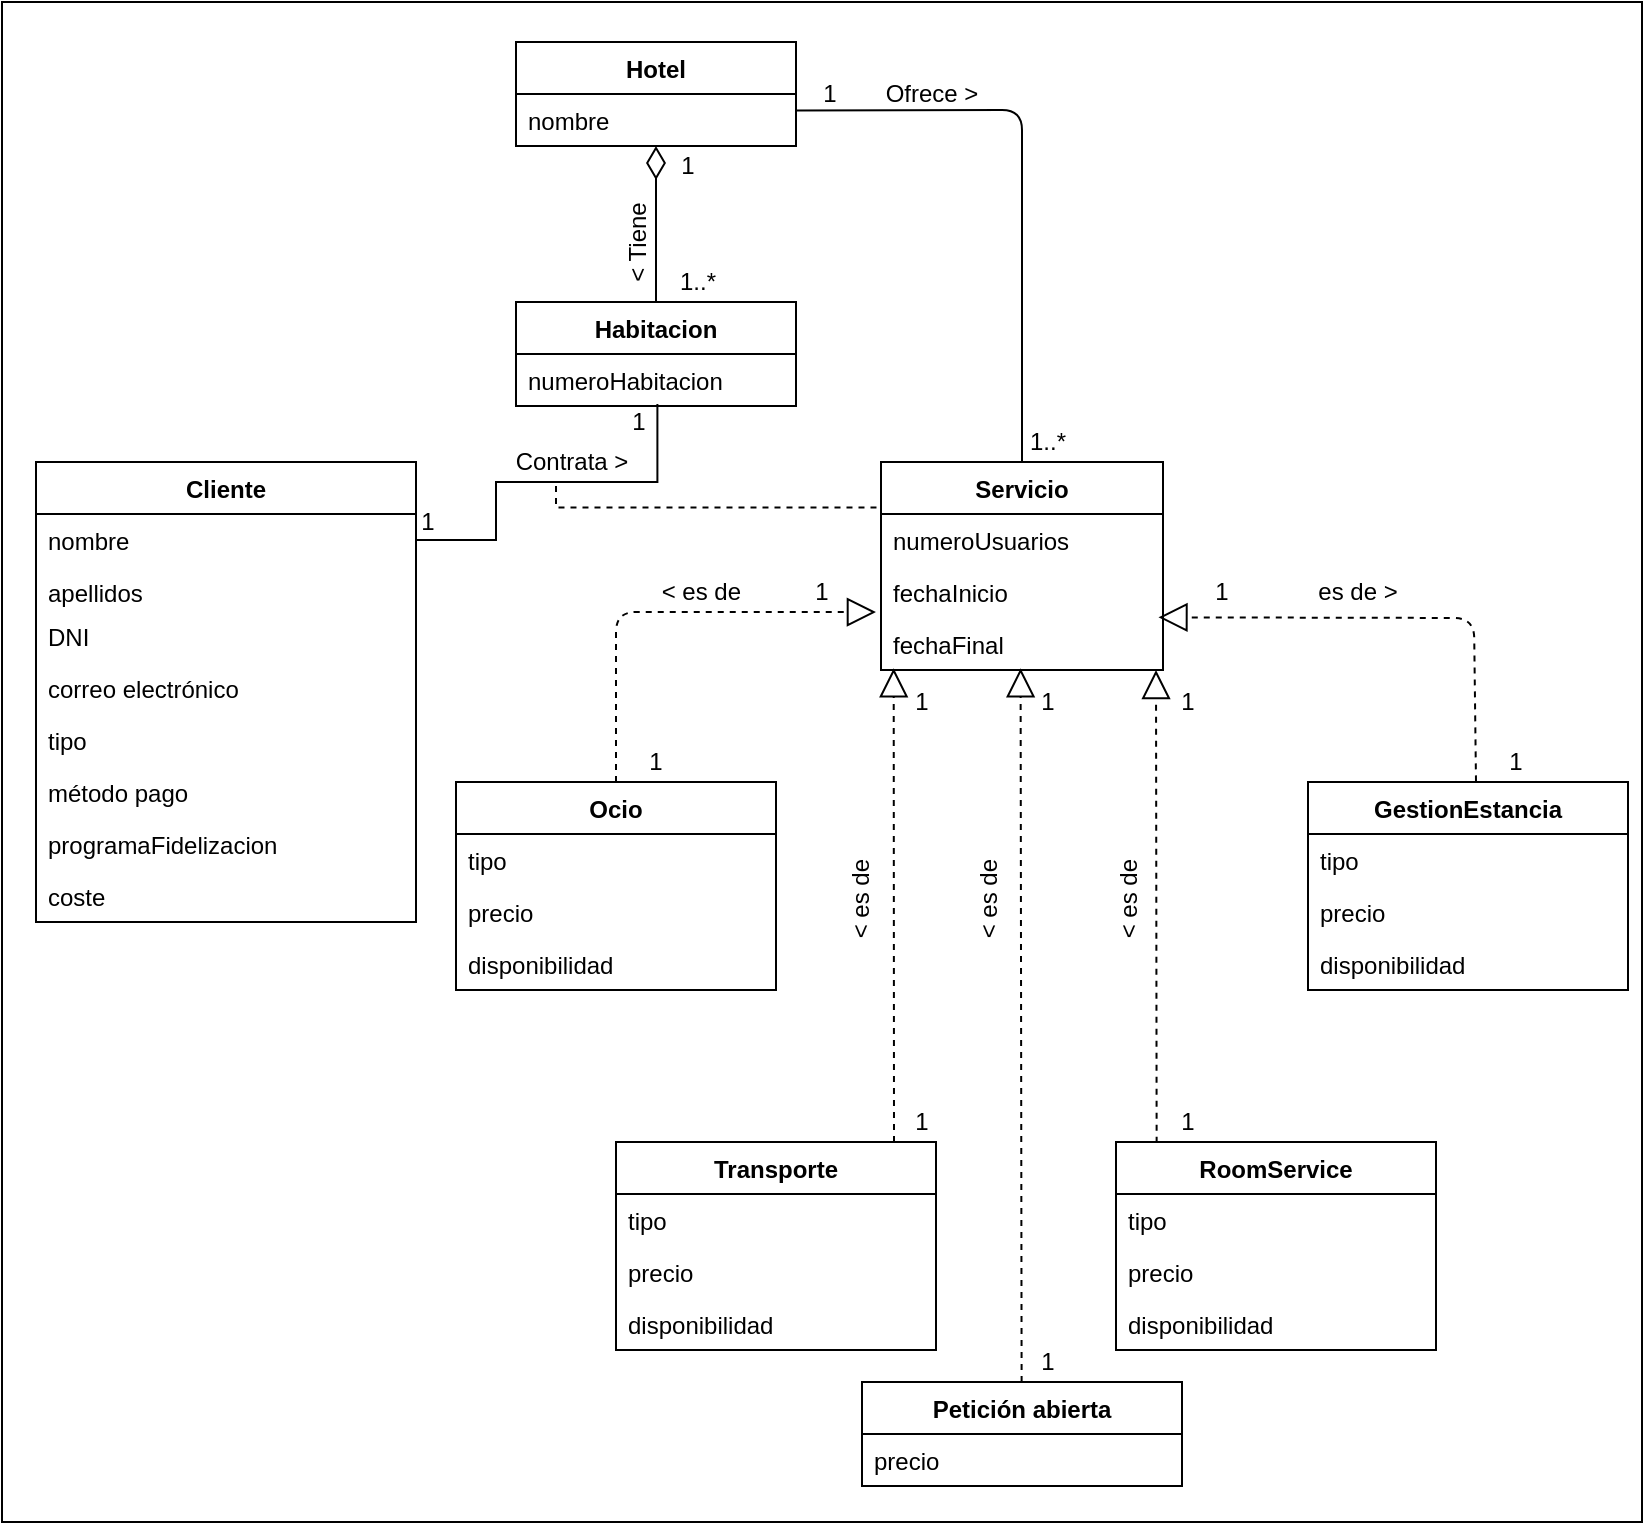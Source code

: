 <mxfile version="14.5.7" type="github">
  <diagram id="3HjA7348x1ktfYIhefzy" name="Page-1">
    <mxGraphModel dx="1865" dy="2923" grid="1" gridSize="10" guides="1" tooltips="1" connect="1" arrows="1" fold="1" page="1" pageScale="1" pageWidth="827" pageHeight="1169" math="0" shadow="0">
      <root>
        <mxCell id="0" />
        <mxCell id="1" parent="0" />
        <mxCell id="CcgLI-59He1-SMTymXmK-135" value="" style="rounded=0;whiteSpace=wrap;html=1;" parent="1" vertex="1">
          <mxGeometry x="-827" y="-2300" width="820" height="760" as="geometry" />
        </mxCell>
        <mxCell id="CcgLI-59He1-SMTymXmK-2" value="Cliente" style="swimlane;fontStyle=1;childLayout=stackLayout;horizontal=1;startSize=26;fillColor=none;horizontalStack=0;resizeParent=1;resizeParentMax=0;resizeLast=0;collapsible=1;marginBottom=0;" parent="1" vertex="1">
          <mxGeometry x="-810" y="-2070" width="190" height="230" as="geometry" />
        </mxCell>
        <mxCell id="CcgLI-59He1-SMTymXmK-4" value="nombre" style="text;strokeColor=none;fillColor=none;align=left;verticalAlign=top;spacingLeft=4;spacingRight=4;overflow=hidden;rotatable=0;points=[[0,0.5],[1,0.5]];portConstraint=eastwest;" parent="CcgLI-59He1-SMTymXmK-2" vertex="1">
          <mxGeometry y="26" width="190" height="26" as="geometry" />
        </mxCell>
        <mxCell id="CcgLI-59He1-SMTymXmK-5" value="apellidos" style="text;strokeColor=none;fillColor=none;align=left;verticalAlign=top;spacingLeft=4;spacingRight=4;overflow=hidden;rotatable=0;points=[[0,0.5],[1,0.5]];portConstraint=eastwest;" parent="CcgLI-59He1-SMTymXmK-2" vertex="1">
          <mxGeometry y="52" width="190" height="22" as="geometry" />
        </mxCell>
        <mxCell id="CcgLI-59He1-SMTymXmK-6" value="DNI" style="text;strokeColor=none;fillColor=none;align=left;verticalAlign=top;spacingLeft=4;spacingRight=4;overflow=hidden;rotatable=0;points=[[0,0.5],[1,0.5]];portConstraint=eastwest;" parent="CcgLI-59He1-SMTymXmK-2" vertex="1">
          <mxGeometry y="74" width="190" height="26" as="geometry" />
        </mxCell>
        <mxCell id="CcgLI-59He1-SMTymXmK-7" value="correo electrónico" style="text;strokeColor=none;fillColor=none;align=left;verticalAlign=top;spacingLeft=4;spacingRight=4;overflow=hidden;rotatable=0;points=[[0,0.5],[1,0.5]];portConstraint=eastwest;" parent="CcgLI-59He1-SMTymXmK-2" vertex="1">
          <mxGeometry y="100" width="190" height="26" as="geometry" />
        </mxCell>
        <mxCell id="CcgLI-59He1-SMTymXmK-9" value="tipo" style="text;strokeColor=none;fillColor=none;align=left;verticalAlign=top;spacingLeft=4;spacingRight=4;overflow=hidden;rotatable=0;points=[[0,0.5],[1,0.5]];portConstraint=eastwest;" parent="CcgLI-59He1-SMTymXmK-2" vertex="1">
          <mxGeometry y="126" width="190" height="26" as="geometry" />
        </mxCell>
        <mxCell id="CcgLI-59He1-SMTymXmK-10" value="método pago" style="text;strokeColor=none;fillColor=none;align=left;verticalAlign=top;spacingLeft=4;spacingRight=4;overflow=hidden;rotatable=0;points=[[0,0.5],[1,0.5]];portConstraint=eastwest;" parent="CcgLI-59He1-SMTymXmK-2" vertex="1">
          <mxGeometry y="152" width="190" height="26" as="geometry" />
        </mxCell>
        <mxCell id="CcgLI-59He1-SMTymXmK-11" value="programaFidelizacion" style="text;strokeColor=none;fillColor=none;align=left;verticalAlign=top;spacingLeft=4;spacingRight=4;overflow=hidden;rotatable=0;points=[[0,0.5],[1,0.5]];portConstraint=eastwest;" parent="CcgLI-59He1-SMTymXmK-2" vertex="1">
          <mxGeometry y="178" width="190" height="26" as="geometry" />
        </mxCell>
        <mxCell id="CcgLI-59He1-SMTymXmK-12" value="coste" style="text;strokeColor=none;fillColor=none;align=left;verticalAlign=top;spacingLeft=4;spacingRight=4;overflow=hidden;rotatable=0;points=[[0,0.5],[1,0.5]];portConstraint=eastwest;" parent="CcgLI-59He1-SMTymXmK-2" vertex="1">
          <mxGeometry y="204" width="190" height="26" as="geometry" />
        </mxCell>
        <mxCell id="Mr5nN1pgSWTwvloOe7E6-4" style="edgeStyle=orthogonalEdgeStyle;rounded=0;orthogonalLoop=1;jettySize=auto;html=1;endArrow=none;endFill=0;dashed=1;exitX=-0.016;exitY=-0.123;exitDx=0;exitDy=0;exitPerimeter=0;" edge="1" parent="1" source="CcgLI-59He1-SMTymXmK-16">
          <mxGeometry relative="1" as="geometry">
            <mxPoint x="-550" y="-2060" as="targetPoint" />
            <Array as="points">
              <mxPoint x="-550" y="-2047" />
            </Array>
          </mxGeometry>
        </mxCell>
        <mxCell id="CcgLI-59He1-SMTymXmK-14" value="Servicio" style="swimlane;fontStyle=1;childLayout=stackLayout;horizontal=1;startSize=26;fillColor=none;horizontalStack=0;resizeParent=1;resizeParentMax=0;resizeLast=0;collapsible=1;marginBottom=0;" parent="1" vertex="1">
          <mxGeometry x="-387.5" y="-2070" width="141" height="104" as="geometry" />
        </mxCell>
        <mxCell id="CcgLI-59He1-SMTymXmK-16" value="numeroUsuarios" style="text;strokeColor=none;fillColor=none;align=left;verticalAlign=top;spacingLeft=4;spacingRight=4;overflow=hidden;rotatable=0;points=[[0,0.5],[1,0.5]];portConstraint=eastwest;" parent="CcgLI-59He1-SMTymXmK-14" vertex="1">
          <mxGeometry y="26" width="141" height="26" as="geometry" />
        </mxCell>
        <mxCell id="CcgLI-59He1-SMTymXmK-18" value="fechaInicio" style="text;strokeColor=none;fillColor=none;align=left;verticalAlign=top;spacingLeft=4;spacingRight=4;overflow=hidden;rotatable=0;points=[[0,0.5],[1,0.5]];portConstraint=eastwest;" parent="CcgLI-59He1-SMTymXmK-14" vertex="1">
          <mxGeometry y="52" width="141" height="26" as="geometry" />
        </mxCell>
        <mxCell id="CcgLI-59He1-SMTymXmK-19" value="fechaFinal" style="text;strokeColor=none;fillColor=none;align=left;verticalAlign=top;spacingLeft=4;spacingRight=4;overflow=hidden;rotatable=0;points=[[0,0.5],[1,0.5]];portConstraint=eastwest;" parent="CcgLI-59He1-SMTymXmK-14" vertex="1">
          <mxGeometry y="78" width="141" height="26" as="geometry" />
        </mxCell>
        <mxCell id="CcgLI-59He1-SMTymXmK-28" value="Transporte" style="swimlane;fontStyle=1;align=center;verticalAlign=top;childLayout=stackLayout;horizontal=1;startSize=26;horizontalStack=0;resizeParent=1;resizeParentMax=0;resizeLast=0;collapsible=1;marginBottom=0;" parent="1" vertex="1">
          <mxGeometry x="-520" y="-1730" width="160" height="104" as="geometry" />
        </mxCell>
        <mxCell id="CcgLI-59He1-SMTymXmK-31" value="tipo" style="text;strokeColor=none;fillColor=none;align=left;verticalAlign=top;spacingLeft=4;spacingRight=4;overflow=hidden;rotatable=0;points=[[0,0.5],[1,0.5]];portConstraint=eastwest;" parent="CcgLI-59He1-SMTymXmK-28" vertex="1">
          <mxGeometry y="26" width="160" height="26" as="geometry" />
        </mxCell>
        <mxCell id="CcgLI-59He1-SMTymXmK-32" value="precio" style="text;strokeColor=none;fillColor=none;align=left;verticalAlign=top;spacingLeft=4;spacingRight=4;overflow=hidden;rotatable=0;points=[[0,0.5],[1,0.5]];portConstraint=eastwest;" parent="CcgLI-59He1-SMTymXmK-28" vertex="1">
          <mxGeometry y="52" width="160" height="26" as="geometry" />
        </mxCell>
        <mxCell id="CcgLI-59He1-SMTymXmK-33" value="disponibilidad" style="text;strokeColor=none;fillColor=none;align=left;verticalAlign=top;spacingLeft=4;spacingRight=4;overflow=hidden;rotatable=0;points=[[0,0.5],[1,0.5]];portConstraint=eastwest;" parent="CcgLI-59He1-SMTymXmK-28" vertex="1">
          <mxGeometry y="78" width="160" height="26" as="geometry" />
        </mxCell>
        <mxCell id="CcgLI-59He1-SMTymXmK-34" value="Ocio" style="swimlane;fontStyle=1;align=center;verticalAlign=top;childLayout=stackLayout;horizontal=1;startSize=26;horizontalStack=0;resizeParent=1;resizeParentMax=0;resizeLast=0;collapsible=1;marginBottom=0;" parent="1" vertex="1">
          <mxGeometry x="-600" y="-1910" width="160" height="104" as="geometry" />
        </mxCell>
        <mxCell id="CcgLI-59He1-SMTymXmK-37" value="tipo" style="text;strokeColor=none;fillColor=none;align=left;verticalAlign=top;spacingLeft=4;spacingRight=4;overflow=hidden;rotatable=0;points=[[0,0.5],[1,0.5]];portConstraint=eastwest;" parent="CcgLI-59He1-SMTymXmK-34" vertex="1">
          <mxGeometry y="26" width="160" height="26" as="geometry" />
        </mxCell>
        <mxCell id="CcgLI-59He1-SMTymXmK-39" value="precio" style="text;strokeColor=none;fillColor=none;align=left;verticalAlign=top;spacingLeft=4;spacingRight=4;overflow=hidden;rotatable=0;points=[[0,0.5],[1,0.5]];portConstraint=eastwest;" parent="CcgLI-59He1-SMTymXmK-34" vertex="1">
          <mxGeometry y="52" width="160" height="26" as="geometry" />
        </mxCell>
        <mxCell id="CcgLI-59He1-SMTymXmK-40" value="disponibilidad" style="text;strokeColor=none;fillColor=none;align=left;verticalAlign=top;spacingLeft=4;spacingRight=4;overflow=hidden;rotatable=0;points=[[0,0.5],[1,0.5]];portConstraint=eastwest;" parent="CcgLI-59He1-SMTymXmK-34" vertex="1">
          <mxGeometry y="78" width="160" height="26" as="geometry" />
        </mxCell>
        <mxCell id="CcgLI-59He1-SMTymXmK-49" value="GestionEstancia" style="swimlane;fontStyle=1;align=center;verticalAlign=top;childLayout=stackLayout;horizontal=1;startSize=26;horizontalStack=0;resizeParent=1;resizeParentMax=0;resizeLast=0;collapsible=1;marginBottom=0;" parent="1" vertex="1">
          <mxGeometry x="-174" y="-1910" width="160" height="104" as="geometry" />
        </mxCell>
        <mxCell id="CcgLI-59He1-SMTymXmK-52" value="tipo" style="text;strokeColor=none;fillColor=none;align=left;verticalAlign=top;spacingLeft=4;spacingRight=4;overflow=hidden;rotatable=0;points=[[0,0.5],[1,0.5]];portConstraint=eastwest;" parent="CcgLI-59He1-SMTymXmK-49" vertex="1">
          <mxGeometry y="26" width="160" height="26" as="geometry" />
        </mxCell>
        <mxCell id="CcgLI-59He1-SMTymXmK-54" value="precio" style="text;strokeColor=none;fillColor=none;align=left;verticalAlign=top;spacingLeft=4;spacingRight=4;overflow=hidden;rotatable=0;points=[[0,0.5],[1,0.5]];portConstraint=eastwest;" parent="CcgLI-59He1-SMTymXmK-49" vertex="1">
          <mxGeometry y="52" width="160" height="26" as="geometry" />
        </mxCell>
        <mxCell id="CcgLI-59He1-SMTymXmK-55" value="disponibilidad" style="text;strokeColor=none;fillColor=none;align=left;verticalAlign=top;spacingLeft=4;spacingRight=4;overflow=hidden;rotatable=0;points=[[0,0.5],[1,0.5]];portConstraint=eastwest;" parent="CcgLI-59He1-SMTymXmK-49" vertex="1">
          <mxGeometry y="78" width="160" height="26" as="geometry" />
        </mxCell>
        <mxCell id="CcgLI-59He1-SMTymXmK-56" value="RoomService" style="swimlane;fontStyle=1;align=center;verticalAlign=top;childLayout=stackLayout;horizontal=1;startSize=26;horizontalStack=0;resizeParent=1;resizeParentMax=0;resizeLast=0;collapsible=1;marginBottom=0;" parent="1" vertex="1">
          <mxGeometry x="-270" y="-1730" width="160" height="104" as="geometry" />
        </mxCell>
        <mxCell id="CcgLI-59He1-SMTymXmK-59" value="tipo" style="text;strokeColor=none;fillColor=none;align=left;verticalAlign=top;spacingLeft=4;spacingRight=4;overflow=hidden;rotatable=0;points=[[0,0.5],[1,0.5]];portConstraint=eastwest;" parent="CcgLI-59He1-SMTymXmK-56" vertex="1">
          <mxGeometry y="26" width="160" height="26" as="geometry" />
        </mxCell>
        <mxCell id="CcgLI-59He1-SMTymXmK-60" value="precio" style="text;strokeColor=none;fillColor=none;align=left;verticalAlign=top;spacingLeft=4;spacingRight=4;overflow=hidden;rotatable=0;points=[[0,0.5],[1,0.5]];portConstraint=eastwest;" parent="CcgLI-59He1-SMTymXmK-56" vertex="1">
          <mxGeometry y="52" width="160" height="26" as="geometry" />
        </mxCell>
        <mxCell id="CcgLI-59He1-SMTymXmK-61" value="disponibilidad" style="text;strokeColor=none;fillColor=none;align=left;verticalAlign=top;spacingLeft=4;spacingRight=4;overflow=hidden;rotatable=0;points=[[0,0.5],[1,0.5]];portConstraint=eastwest;" parent="CcgLI-59He1-SMTymXmK-56" vertex="1">
          <mxGeometry y="78" width="160" height="26" as="geometry" />
        </mxCell>
        <mxCell id="CcgLI-59He1-SMTymXmK-63" value="Petición abierta" style="swimlane;fontStyle=1;align=center;verticalAlign=top;childLayout=stackLayout;horizontal=1;startSize=26;horizontalStack=0;resizeParent=1;resizeParentMax=0;resizeLast=0;collapsible=1;marginBottom=0;" parent="1" vertex="1">
          <mxGeometry x="-397" y="-1610" width="160" height="52" as="geometry" />
        </mxCell>
        <mxCell id="CcgLI-59He1-SMTymXmK-83" value="precio" style="text;strokeColor=none;fillColor=none;align=left;verticalAlign=top;spacingLeft=4;spacingRight=4;overflow=hidden;rotatable=0;points=[[0,0.5],[1,0.5]];portConstraint=eastwest;" parent="CcgLI-59He1-SMTymXmK-63" vertex="1">
          <mxGeometry y="26" width="160" height="26" as="geometry" />
        </mxCell>
        <mxCell id="CcgLI-59He1-SMTymXmK-69" value="Habitacion" style="swimlane;fontStyle=1;childLayout=stackLayout;horizontal=1;startSize=26;fillColor=none;horizontalStack=0;resizeParent=1;resizeParentMax=0;resizeLast=0;collapsible=1;marginBottom=0;" parent="1" vertex="1">
          <mxGeometry x="-570" y="-2150" width="140" height="52" as="geometry" />
        </mxCell>
        <mxCell id="CcgLI-59He1-SMTymXmK-71" value="numeroHabitacion" style="text;strokeColor=none;fillColor=none;align=left;verticalAlign=top;spacingLeft=4;spacingRight=4;overflow=hidden;rotatable=0;points=[[0,0.5],[1,0.5]];portConstraint=eastwest;" parent="CcgLI-59He1-SMTymXmK-69" vertex="1">
          <mxGeometry y="26" width="140" height="26" as="geometry" />
        </mxCell>
        <mxCell id="CcgLI-59He1-SMTymXmK-88" value="" style="endArrow=block;endFill=0;endSize=12;html=1;entryX=0.045;entryY=0.967;entryDx=0;entryDy=0;entryPerimeter=0;dashed=1;" parent="1" target="CcgLI-59He1-SMTymXmK-19" edge="1">
          <mxGeometry width="160" relative="1" as="geometry">
            <mxPoint x="-381" y="-1730" as="sourcePoint" />
            <mxPoint x="-270" y="-1790" as="targetPoint" />
          </mxGeometry>
        </mxCell>
        <mxCell id="CcgLI-59He1-SMTymXmK-89" value="" style="endArrow=block;endFill=0;endSize=12;html=1;entryX=0.045;entryY=0.967;entryDx=0;entryDy=0;entryPerimeter=0;exitX=0.127;exitY=0.004;exitDx=0;exitDy=0;exitPerimeter=0;dashed=1;" parent="1" source="CcgLI-59He1-SMTymXmK-56" edge="1">
          <mxGeometry width="160" relative="1" as="geometry">
            <mxPoint x="-250" y="-1727" as="sourcePoint" />
            <mxPoint x="-249.995" y="-1965.998" as="targetPoint" />
          </mxGeometry>
        </mxCell>
        <mxCell id="CcgLI-59He1-SMTymXmK-90" value="" style="endArrow=block;endFill=0;endSize=12;html=1;entryX=-0.018;entryY=-0.115;entryDx=0;entryDy=0;entryPerimeter=0;exitX=0.5;exitY=0;exitDx=0;exitDy=0;dashed=1;" parent="1" source="CcgLI-59He1-SMTymXmK-34" target="CcgLI-59He1-SMTymXmK-19" edge="1">
          <mxGeometry width="160" relative="1" as="geometry">
            <mxPoint x="-520" y="-1912" as="sourcePoint" />
            <mxPoint x="-530.505" y="-2146.858" as="targetPoint" />
            <Array as="points">
              <mxPoint x="-520" y="-1995" />
            </Array>
          </mxGeometry>
        </mxCell>
        <mxCell id="CcgLI-59He1-SMTymXmK-91" value="" style="endArrow=block;endFill=0;endSize=12;html=1;exitX=0.525;exitY=-0.003;exitDx=0;exitDy=0;entryX=0.991;entryY=-0.013;entryDx=0;entryDy=0;entryPerimeter=0;exitPerimeter=0;dashed=1;" parent="1" source="CcgLI-59He1-SMTymXmK-49" edge="1">
          <mxGeometry width="160" relative="1" as="geometry">
            <mxPoint x="-95" y="-1910" as="sourcePoint" />
            <mxPoint x="-248.769" y="-1992.338" as="targetPoint" />
            <Array as="points">
              <mxPoint x="-91" y="-1992" />
            </Array>
          </mxGeometry>
        </mxCell>
        <mxCell id="CcgLI-59He1-SMTymXmK-92" value="" style="endArrow=block;endFill=0;endSize=12;html=1;entryX=0.495;entryY=0.967;entryDx=0;entryDy=0;entryPerimeter=0;exitX=0.127;exitY=0.004;exitDx=0;exitDy=0;exitPerimeter=0;dashed=1;" parent="1" target="CcgLI-59He1-SMTymXmK-19" edge="1">
          <mxGeometry width="160" relative="1" as="geometry">
            <mxPoint x="-317.19" y="-1610.004" as="sourcePoint" />
            <mxPoint x="-317.505" y="-1846.418" as="targetPoint" />
          </mxGeometry>
        </mxCell>
        <mxCell id="CcgLI-59He1-SMTymXmK-95" value="1" style="text;html=1;strokeColor=none;fillColor=none;align=center;verticalAlign=middle;whiteSpace=wrap;rounded=0;" parent="1" vertex="1">
          <mxGeometry x="-634" y="-2050" width="40" height="20" as="geometry" />
        </mxCell>
        <mxCell id="CcgLI-59He1-SMTymXmK-97" value="1" style="text;html=1;strokeColor=none;fillColor=none;align=center;verticalAlign=middle;whiteSpace=wrap;rounded=0;" parent="1" vertex="1">
          <mxGeometry x="-520" y="-1930" width="40" height="20" as="geometry" />
        </mxCell>
        <mxCell id="CcgLI-59He1-SMTymXmK-98" value="1" style="text;html=1;strokeColor=none;fillColor=none;align=center;verticalAlign=middle;whiteSpace=wrap;rounded=0;" parent="1" vertex="1">
          <mxGeometry x="-437" y="-2015" width="40" height="20" as="geometry" />
        </mxCell>
        <mxCell id="CcgLI-59He1-SMTymXmK-99" value="1" style="text;html=1;strokeColor=none;fillColor=none;align=center;verticalAlign=middle;whiteSpace=wrap;rounded=0;" parent="1" vertex="1">
          <mxGeometry x="-387.5" y="-1960" width="40" height="20" as="geometry" />
        </mxCell>
        <mxCell id="CcgLI-59He1-SMTymXmK-100" value="1" style="text;html=1;strokeColor=none;fillColor=none;align=center;verticalAlign=middle;whiteSpace=wrap;rounded=0;" parent="1" vertex="1">
          <mxGeometry x="-324" y="-1960" width="40" height="20" as="geometry" />
        </mxCell>
        <mxCell id="CcgLI-59He1-SMTymXmK-101" value="1" style="text;html=1;strokeColor=none;fillColor=none;align=center;verticalAlign=middle;whiteSpace=wrap;rounded=0;" parent="1" vertex="1">
          <mxGeometry x="-254" y="-1960" width="40" height="20" as="geometry" />
        </mxCell>
        <mxCell id="CcgLI-59He1-SMTymXmK-102" value="1" style="text;html=1;strokeColor=none;fillColor=none;align=center;verticalAlign=middle;whiteSpace=wrap;rounded=0;" parent="1" vertex="1">
          <mxGeometry x="-387.5" y="-1750" width="40" height="20" as="geometry" />
        </mxCell>
        <mxCell id="CcgLI-59He1-SMTymXmK-103" value="1" style="text;html=1;strokeColor=none;fillColor=none;align=center;verticalAlign=middle;whiteSpace=wrap;rounded=0;" parent="1" vertex="1">
          <mxGeometry x="-324" y="-1630" width="40" height="20" as="geometry" />
        </mxCell>
        <mxCell id="CcgLI-59He1-SMTymXmK-104" value="1" style="text;html=1;strokeColor=none;fillColor=none;align=center;verticalAlign=middle;whiteSpace=wrap;rounded=0;" parent="1" vertex="1">
          <mxGeometry x="-254" y="-1750" width="40" height="20" as="geometry" />
        </mxCell>
        <mxCell id="CcgLI-59He1-SMTymXmK-105" value="1" style="text;html=1;strokeColor=none;fillColor=none;align=center;verticalAlign=middle;whiteSpace=wrap;rounded=0;" parent="1" vertex="1">
          <mxGeometry x="-90" y="-1930" width="40" height="20" as="geometry" />
        </mxCell>
        <mxCell id="CcgLI-59He1-SMTymXmK-106" value="1" style="text;html=1;strokeColor=none;fillColor=none;align=center;verticalAlign=middle;whiteSpace=wrap;rounded=0;" parent="1" vertex="1">
          <mxGeometry x="-237" y="-2015" width="40" height="20" as="geometry" />
        </mxCell>
        <mxCell id="CcgLI-59He1-SMTymXmK-107" value="&amp;nbsp;&amp;lt; es de" style="text;html=1;strokeColor=none;fillColor=none;align=center;verticalAlign=middle;whiteSpace=wrap;rounded=0;" parent="1" vertex="1">
          <mxGeometry x="-504" y="-2015" width="50" height="20" as="geometry" />
        </mxCell>
        <mxCell id="CcgLI-59He1-SMTymXmK-108" value="es de &amp;gt;" style="text;html=1;strokeColor=none;fillColor=none;align=center;verticalAlign=middle;whiteSpace=wrap;rounded=0;" parent="1" vertex="1">
          <mxGeometry x="-174" y="-2015" width="50" height="20" as="geometry" />
        </mxCell>
        <mxCell id="CcgLI-59He1-SMTymXmK-112" value="&amp;nbsp;&amp;lt; es de" style="text;html=1;strokeColor=none;fillColor=none;align=center;verticalAlign=middle;whiteSpace=wrap;rounded=0;rotation=270;" parent="1" vertex="1">
          <mxGeometry x="-290" y="-1860" width="53" height="20" as="geometry" />
        </mxCell>
        <mxCell id="CcgLI-59He1-SMTymXmK-114" value="Contrata &amp;gt;" style="text;html=1;strokeColor=none;fillColor=none;align=center;verticalAlign=middle;whiteSpace=wrap;rounded=0;rotation=0;" parent="1" vertex="1">
          <mxGeometry x="-580" y="-2080" width="76" height="20" as="geometry" />
        </mxCell>
        <mxCell id="CcgLI-59He1-SMTymXmK-116" value="&amp;nbsp;&amp;lt; es de" style="text;html=1;strokeColor=none;fillColor=none;align=center;verticalAlign=middle;whiteSpace=wrap;rounded=0;rotation=270;" parent="1" vertex="1">
          <mxGeometry x="-424" y="-1860" width="53" height="20" as="geometry" />
        </mxCell>
        <mxCell id="CcgLI-59He1-SMTymXmK-117" value="&amp;nbsp;&amp;lt; es de" style="text;html=1;strokeColor=none;fillColor=none;align=center;verticalAlign=middle;whiteSpace=wrap;rounded=0;rotation=270;" parent="1" vertex="1">
          <mxGeometry x="-360" y="-1860" width="53" height="20" as="geometry" />
        </mxCell>
        <mxCell id="CcgLI-59He1-SMTymXmK-118" value="Hotel" style="swimlane;fontStyle=1;childLayout=stackLayout;horizontal=1;startSize=26;fillColor=none;horizontalStack=0;resizeParent=1;resizeParentMax=0;resizeLast=0;collapsible=1;marginBottom=0;" parent="1" vertex="1">
          <mxGeometry x="-570" y="-2280" width="140" height="52" as="geometry" />
        </mxCell>
        <mxCell id="CcgLI-59He1-SMTymXmK-130" value="nombre" style="text;strokeColor=none;fillColor=none;align=left;verticalAlign=top;spacingLeft=4;spacingRight=4;overflow=hidden;rotatable=0;points=[[0,0.5],[1,0.5]];portConstraint=eastwest;" parent="CcgLI-59He1-SMTymXmK-118" vertex="1">
          <mxGeometry y="26" width="140" height="26" as="geometry" />
        </mxCell>
        <mxCell id="CcgLI-59He1-SMTymXmK-127" value="" style="endArrow=none;html=1;endSize=12;startArrow=diamondThin;startSize=14;startFill=0;edgeStyle=orthogonalEdgeStyle;align=left;verticalAlign=bottom;exitX=0.5;exitY=1;exitDx=0;exitDy=0;entryX=0.5;entryY=0;entryDx=0;entryDy=0;endFill=0;" parent="1" source="CcgLI-59He1-SMTymXmK-118" target="CcgLI-59He1-SMTymXmK-69" edge="1">
          <mxGeometry x="-1" y="3" relative="1" as="geometry">
            <mxPoint x="-524" y="-2200" as="sourcePoint" />
            <mxPoint x="-500" y="-2160" as="targetPoint" />
          </mxGeometry>
        </mxCell>
        <mxCell id="CcgLI-59He1-SMTymXmK-128" value="1..*" style="text;html=1;strokeColor=none;fillColor=none;align=center;verticalAlign=middle;whiteSpace=wrap;rounded=0;" parent="1" vertex="1">
          <mxGeometry x="-499" y="-2170" width="40" height="20" as="geometry" />
        </mxCell>
        <mxCell id="CcgLI-59He1-SMTymXmK-129" value="1" style="text;html=1;strokeColor=none;fillColor=none;align=center;verticalAlign=middle;whiteSpace=wrap;rounded=0;" parent="1" vertex="1">
          <mxGeometry x="-504" y="-2228" width="40" height="20" as="geometry" />
        </mxCell>
        <mxCell id="CcgLI-59He1-SMTymXmK-131" value="&amp;lt; Tiene" style="text;html=1;strokeColor=none;fillColor=none;align=center;verticalAlign=middle;whiteSpace=wrap;rounded=0;rotation=270;" parent="1" vertex="1">
          <mxGeometry x="-534" y="-2190" width="50" height="20" as="geometry" />
        </mxCell>
        <mxCell id="CcgLI-59He1-SMTymXmK-133" value="" style="endArrow=none;html=1;exitX=0.997;exitY=0.318;exitDx=0;exitDy=0;exitPerimeter=0;entryX=0.5;entryY=0;entryDx=0;entryDy=0;" parent="1" source="CcgLI-59He1-SMTymXmK-130" target="CcgLI-59He1-SMTymXmK-14" edge="1">
          <mxGeometry width="50" height="50" relative="1" as="geometry">
            <mxPoint x="-344" y="-2170" as="sourcePoint" />
            <mxPoint x="-294" y="-2220" as="targetPoint" />
            <Array as="points">
              <mxPoint x="-317" y="-2246" />
            </Array>
          </mxGeometry>
        </mxCell>
        <mxCell id="CcgLI-59He1-SMTymXmK-134" value="Ofrece &amp;gt;" style="text;html=1;strokeColor=none;fillColor=none;align=center;verticalAlign=middle;whiteSpace=wrap;rounded=0;rotation=0;" parent="1" vertex="1">
          <mxGeometry x="-387.5" y="-2264" width="50" height="20" as="geometry" />
        </mxCell>
        <mxCell id="CcgLI-59He1-SMTymXmK-137" value="1..*" style="text;html=1;strokeColor=none;fillColor=none;align=center;verticalAlign=middle;whiteSpace=wrap;rounded=0;" parent="1" vertex="1">
          <mxGeometry x="-324" y="-2090" width="40" height="20" as="geometry" />
        </mxCell>
        <mxCell id="CcgLI-59He1-SMTymXmK-138" value="1" style="text;html=1;strokeColor=none;fillColor=none;align=center;verticalAlign=middle;whiteSpace=wrap;rounded=0;" parent="1" vertex="1">
          <mxGeometry x="-433" y="-2264" width="40" height="20" as="geometry" />
        </mxCell>
        <mxCell id="Mr5nN1pgSWTwvloOe7E6-1" style="edgeStyle=orthogonalEdgeStyle;rounded=0;orthogonalLoop=1;jettySize=auto;html=1;entryX=0.505;entryY=0.962;entryDx=0;entryDy=0;entryPerimeter=0;endArrow=none;endFill=0;" edge="1" parent="1" source="CcgLI-59He1-SMTymXmK-4" target="CcgLI-59He1-SMTymXmK-71">
          <mxGeometry relative="1" as="geometry">
            <Array as="points">
              <mxPoint x="-580" y="-2031" />
              <mxPoint x="-580" y="-2060" />
              <mxPoint x="-499" y="-2060" />
            </Array>
          </mxGeometry>
        </mxCell>
        <mxCell id="Mr5nN1pgSWTwvloOe7E6-2" value="1" style="text;html=1;strokeColor=none;fillColor=none;align=center;verticalAlign=middle;whiteSpace=wrap;rounded=0;" vertex="1" parent="1">
          <mxGeometry x="-523.5" y="-2100" width="29" height="20" as="geometry" />
        </mxCell>
      </root>
    </mxGraphModel>
  </diagram>
</mxfile>
